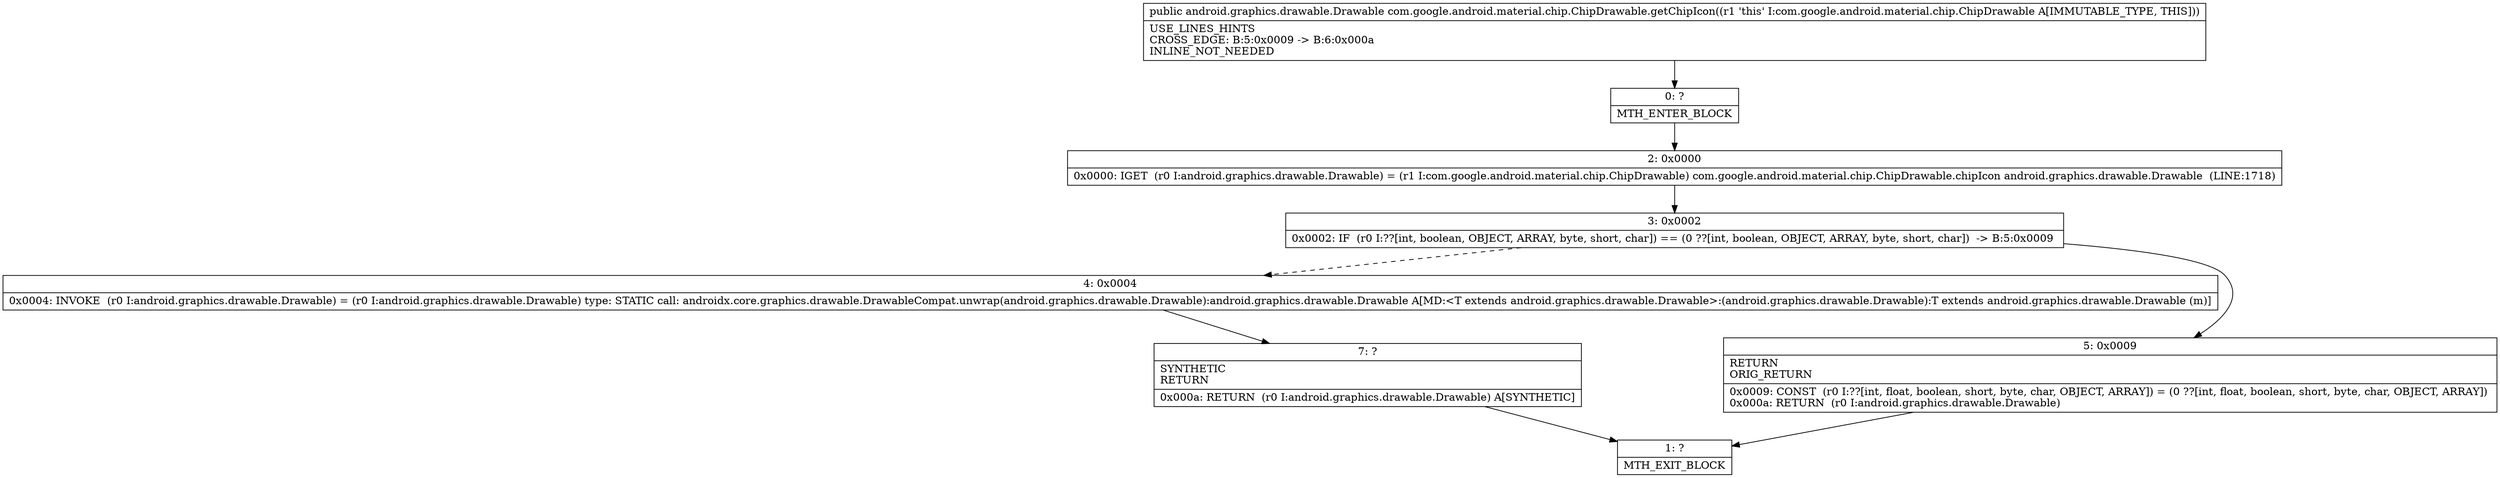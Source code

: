 digraph "CFG forcom.google.android.material.chip.ChipDrawable.getChipIcon()Landroid\/graphics\/drawable\/Drawable;" {
Node_0 [shape=record,label="{0\:\ ?|MTH_ENTER_BLOCK\l}"];
Node_2 [shape=record,label="{2\:\ 0x0000|0x0000: IGET  (r0 I:android.graphics.drawable.Drawable) = (r1 I:com.google.android.material.chip.ChipDrawable) com.google.android.material.chip.ChipDrawable.chipIcon android.graphics.drawable.Drawable  (LINE:1718)\l}"];
Node_3 [shape=record,label="{3\:\ 0x0002|0x0002: IF  (r0 I:??[int, boolean, OBJECT, ARRAY, byte, short, char]) == (0 ??[int, boolean, OBJECT, ARRAY, byte, short, char])  \-\> B:5:0x0009 \l}"];
Node_4 [shape=record,label="{4\:\ 0x0004|0x0004: INVOKE  (r0 I:android.graphics.drawable.Drawable) = (r0 I:android.graphics.drawable.Drawable) type: STATIC call: androidx.core.graphics.drawable.DrawableCompat.unwrap(android.graphics.drawable.Drawable):android.graphics.drawable.Drawable A[MD:\<T extends android.graphics.drawable.Drawable\>:(android.graphics.drawable.Drawable):T extends android.graphics.drawable.Drawable (m)]\l}"];
Node_7 [shape=record,label="{7\:\ ?|SYNTHETIC\lRETURN\l|0x000a: RETURN  (r0 I:android.graphics.drawable.Drawable) A[SYNTHETIC]\l}"];
Node_1 [shape=record,label="{1\:\ ?|MTH_EXIT_BLOCK\l}"];
Node_5 [shape=record,label="{5\:\ 0x0009|RETURN\lORIG_RETURN\l|0x0009: CONST  (r0 I:??[int, float, boolean, short, byte, char, OBJECT, ARRAY]) = (0 ??[int, float, boolean, short, byte, char, OBJECT, ARRAY]) \l0x000a: RETURN  (r0 I:android.graphics.drawable.Drawable) \l}"];
MethodNode[shape=record,label="{public android.graphics.drawable.Drawable com.google.android.material.chip.ChipDrawable.getChipIcon((r1 'this' I:com.google.android.material.chip.ChipDrawable A[IMMUTABLE_TYPE, THIS]))  | USE_LINES_HINTS\lCROSS_EDGE: B:5:0x0009 \-\> B:6:0x000a\lINLINE_NOT_NEEDED\l}"];
MethodNode -> Node_0;Node_0 -> Node_2;
Node_2 -> Node_3;
Node_3 -> Node_4[style=dashed];
Node_3 -> Node_5;
Node_4 -> Node_7;
Node_7 -> Node_1;
Node_5 -> Node_1;
}

